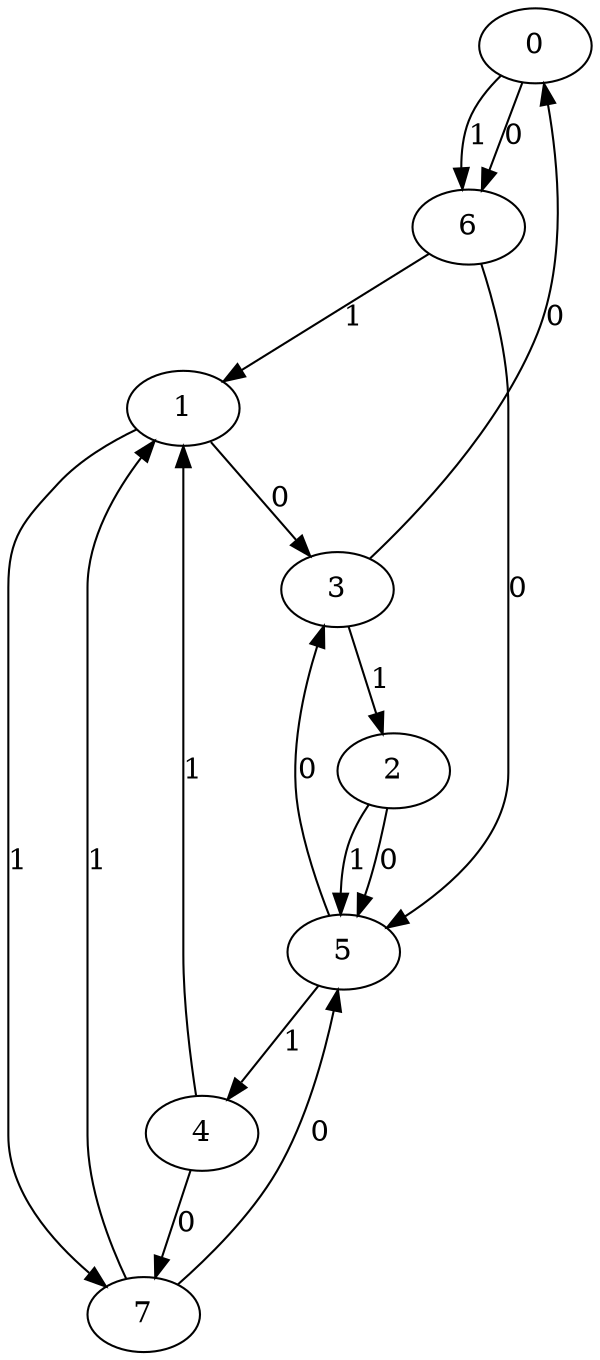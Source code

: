 digraph G {
	0 -> 6 [label=0]
	0 -> 6 [label=1]
	1 -> 3 [label=0]
	1 -> 7 [label=1]
	2 -> 5 [label=0]
	2 -> 5 [label=1]
	3 -> 0 [label=0]
	3 -> 2 [label=1]
	4 -> 7 [label=0]
	4 -> 1 [label=1]
	5 -> 3 [label=0]
	5 -> 4 [label=1]
	6 -> 5 [label=0]
	6 -> 1 [label=1]
	7 -> 5 [label=0]
	7 -> 1 [label=1]
}
